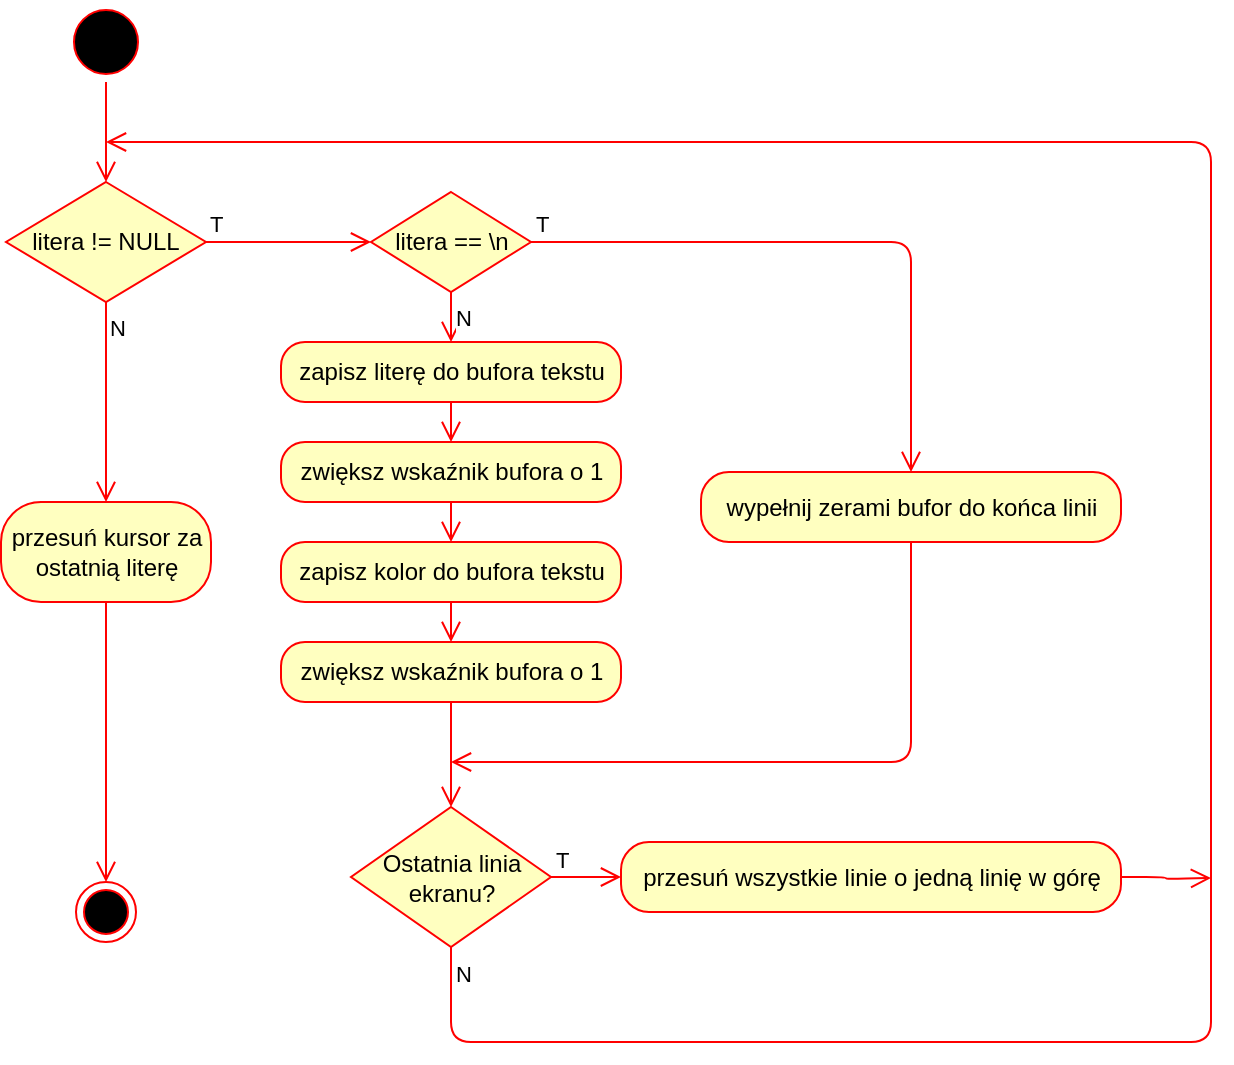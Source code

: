 <mxfile version="11.3.0" type="device" pages="1"><diagram id="g-WxUyKlXmjitNfh5CKn" name="Page-1"><mxGraphModel dx="1132" dy="606" grid="1" gridSize="10" guides="1" tooltips="1" connect="1" arrows="1" fold="1" page="1" pageScale="1" pageWidth="850" pageHeight="1100" math="0" shadow="0"><root><mxCell id="0"/><mxCell id="1" parent="0"/><mxCell id="V25FUH9mJV-iFirB_Art-1" value="" style="ellipse;html=1;shape=startState;fillColor=#000000;strokeColor=#ff0000;" vertex="1" parent="1"><mxGeometry x="150" y="60" width="40" height="40" as="geometry"/></mxCell><mxCell id="V25FUH9mJV-iFirB_Art-2" value="" style="edgeStyle=orthogonalEdgeStyle;html=1;verticalAlign=bottom;endArrow=open;endSize=8;strokeColor=#ff0000;entryX=0.5;entryY=0;entryDx=0;entryDy=0;" edge="1" source="V25FUH9mJV-iFirB_Art-1" parent="1" target="V25FUH9mJV-iFirB_Art-6"><mxGeometry relative="1" as="geometry"><mxPoint x="160" y="140" as="targetPoint"/></mxGeometry></mxCell><mxCell id="V25FUH9mJV-iFirB_Art-6" value="litera != NULL" style="rhombus;whiteSpace=wrap;html=1;fillColor=#ffffc0;strokeColor=#ff0000;" vertex="1" parent="1"><mxGeometry x="120" y="150" width="100" height="60" as="geometry"/></mxCell><mxCell id="V25FUH9mJV-iFirB_Art-7" value="T" style="edgeStyle=orthogonalEdgeStyle;html=1;align=left;verticalAlign=bottom;endArrow=open;endSize=8;strokeColor=#ff0000;entryX=0;entryY=0.5;entryDx=0;entryDy=0;exitX=1;exitY=0.5;exitDx=0;exitDy=0;" edge="1" source="V25FUH9mJV-iFirB_Art-6" parent="1" target="V25FUH9mJV-iFirB_Art-13"><mxGeometry x="-1" relative="1" as="geometry"><mxPoint x="352.5" y="190" as="targetPoint"/><mxPoint x="252.5" y="185" as="sourcePoint"/></mxGeometry></mxCell><mxCell id="V25FUH9mJV-iFirB_Art-8" value="N" style="edgeStyle=orthogonalEdgeStyle;html=1;align=left;verticalAlign=top;endArrow=open;endSize=8;strokeColor=#ff0000;entryX=0.5;entryY=0;entryDx=0;entryDy=0;" edge="1" source="V25FUH9mJV-iFirB_Art-6" parent="1" target="V25FUH9mJV-iFirB_Art-50"><mxGeometry x="-1" relative="1" as="geometry"><mxPoint x="180" y="260" as="targetPoint"/></mxGeometry></mxCell><mxCell id="V25FUH9mJV-iFirB_Art-13" value="litera == \n" style="rhombus;whiteSpace=wrap;html=1;fillColor=#ffffc0;strokeColor=#ff0000;" vertex="1" parent="1"><mxGeometry x="302.5" y="155" width="80" height="50" as="geometry"/></mxCell><mxCell id="V25FUH9mJV-iFirB_Art-14" value="T" style="edgeStyle=orthogonalEdgeStyle;html=1;align=left;verticalAlign=bottom;endArrow=open;endSize=8;strokeColor=#ff0000;entryX=0.5;entryY=0;entryDx=0;entryDy=0;" edge="1" source="V25FUH9mJV-iFirB_Art-13" parent="1" target="V25FUH9mJV-iFirB_Art-18"><mxGeometry x="-1" relative="1" as="geometry"><mxPoint x="452.5" y="260" as="targetPoint"/></mxGeometry></mxCell><mxCell id="V25FUH9mJV-iFirB_Art-15" value="N" style="edgeStyle=orthogonalEdgeStyle;html=1;align=left;verticalAlign=top;endArrow=open;endSize=8;strokeColor=#ff0000;entryX=0.5;entryY=0;entryDx=0;entryDy=0;" edge="1" source="V25FUH9mJV-iFirB_Art-13" parent="1" target="V25FUH9mJV-iFirB_Art-16"><mxGeometry x="-1" relative="1" as="geometry"><mxPoint x="342.5" y="310" as="targetPoint"/></mxGeometry></mxCell><mxCell id="V25FUH9mJV-iFirB_Art-16" value="zapisz literę do bufora tekstu" style="rounded=1;whiteSpace=wrap;html=1;arcSize=40;fontColor=#000000;fillColor=#ffffc0;strokeColor=#ff0000;" vertex="1" parent="1"><mxGeometry x="257.5" y="230" width="170" height="30" as="geometry"/></mxCell><mxCell id="V25FUH9mJV-iFirB_Art-17" value="" style="edgeStyle=orthogonalEdgeStyle;html=1;verticalAlign=bottom;endArrow=open;endSize=8;strokeColor=#ff0000;entryX=0.5;entryY=0;entryDx=0;entryDy=0;exitX=0.5;exitY=1;exitDx=0;exitDy=0;" edge="1" source="V25FUH9mJV-iFirB_Art-38" parent="1" target="V25FUH9mJV-iFirB_Art-23"><mxGeometry relative="1" as="geometry"><mxPoint x="342.5" y="470" as="targetPoint"/><mxPoint x="342.5" y="460" as="sourcePoint"/></mxGeometry></mxCell><mxCell id="V25FUH9mJV-iFirB_Art-18" value="wypełnij zerami bufor do końca linii" style="rounded=1;whiteSpace=wrap;html=1;arcSize=40;fontColor=#000000;fillColor=#ffffc0;strokeColor=#ff0000;" vertex="1" parent="1"><mxGeometry x="467.5" y="295" width="210" height="35" as="geometry"/></mxCell><mxCell id="V25FUH9mJV-iFirB_Art-19" value="" style="edgeStyle=orthogonalEdgeStyle;html=1;verticalAlign=bottom;endArrow=open;endSize=8;strokeColor=#ff0000;exitX=0.5;exitY=1;exitDx=0;exitDy=0;" edge="1" source="V25FUH9mJV-iFirB_Art-18" parent="1"><mxGeometry relative="1" as="geometry"><mxPoint x="342.5" y="440" as="targetPoint"/><mxPoint x="602.5" y="320" as="sourcePoint"/><Array as="points"><mxPoint x="572.5" y="440"/></Array></mxGeometry></mxCell><mxCell id="V25FUH9mJV-iFirB_Art-23" value="Ostatnia linia ekranu?" style="rhombus;whiteSpace=wrap;html=1;fillColor=#ffffc0;strokeColor=#ff0000;" vertex="1" parent="1"><mxGeometry x="292.5" y="462.5" width="100" height="70" as="geometry"/></mxCell><mxCell id="V25FUH9mJV-iFirB_Art-24" value="T" style="edgeStyle=orthogonalEdgeStyle;html=1;align=left;verticalAlign=bottom;endArrow=open;endSize=8;strokeColor=#ff0000;entryX=0;entryY=0.5;entryDx=0;entryDy=0;" edge="1" source="V25FUH9mJV-iFirB_Art-23" parent="1" target="V25FUH9mJV-iFirB_Art-42"><mxGeometry x="-1" relative="1" as="geometry"><mxPoint x="410.5" y="530" as="targetPoint"/></mxGeometry></mxCell><mxCell id="V25FUH9mJV-iFirB_Art-25" value="N" style="edgeStyle=orthogonalEdgeStyle;html=1;align=left;verticalAlign=top;endArrow=open;endSize=8;strokeColor=#ff0000;" edge="1" source="V25FUH9mJV-iFirB_Art-23" parent="1"><mxGeometry x="-1" relative="1" as="geometry"><mxPoint x="170" y="130" as="targetPoint"/><Array as="points"><mxPoint x="342.5" y="580"/><mxPoint x="722.5" y="580"/></Array></mxGeometry></mxCell><mxCell id="V25FUH9mJV-iFirB_Art-26" value="zwiększ wskaźnik bufora o 1" style="rounded=1;whiteSpace=wrap;html=1;arcSize=40;fontColor=#000000;fillColor=#ffffc0;strokeColor=#ff0000;" vertex="1" parent="1"><mxGeometry x="257.5" y="280" width="170" height="30" as="geometry"/></mxCell><mxCell id="V25FUH9mJV-iFirB_Art-27" value="" style="edgeStyle=orthogonalEdgeStyle;html=1;verticalAlign=bottom;endArrow=open;endSize=8;strokeColor=#ff0000;exitX=0.5;exitY=1;exitDx=0;exitDy=0;entryX=0.5;entryY=0;entryDx=0;entryDy=0;" edge="1" parent="1" source="V25FUH9mJV-iFirB_Art-16" target="V25FUH9mJV-iFirB_Art-26"><mxGeometry relative="1" as="geometry"><mxPoint x="272.5" y="280" as="targetPoint"/><mxPoint x="187.5" y="290" as="sourcePoint"/></mxGeometry></mxCell><mxCell id="V25FUH9mJV-iFirB_Art-36" value="zapisz kolor do bufora tekstu" style="rounded=1;whiteSpace=wrap;html=1;arcSize=40;fontColor=#000000;fillColor=#ffffc0;strokeColor=#ff0000;" vertex="1" parent="1"><mxGeometry x="257.5" y="330" width="170" height="30" as="geometry"/></mxCell><mxCell id="V25FUH9mJV-iFirB_Art-37" value="" style="edgeStyle=orthogonalEdgeStyle;html=1;verticalAlign=bottom;endArrow=open;endSize=8;strokeColor=#ff0000;exitX=0.5;exitY=1;exitDx=0;exitDy=0;entryX=0.5;entryY=0;entryDx=0;entryDy=0;" edge="1" parent="1" target="V25FUH9mJV-iFirB_Art-36" source="V25FUH9mJV-iFirB_Art-26"><mxGeometry relative="1" as="geometry"><mxPoint x="272.5" y="360" as="targetPoint"/><mxPoint x="342.5" y="340" as="sourcePoint"/></mxGeometry></mxCell><mxCell id="V25FUH9mJV-iFirB_Art-38" value="zwiększ wskaźnik bufora o 1" style="rounded=1;whiteSpace=wrap;html=1;arcSize=40;fontColor=#000000;fillColor=#ffffc0;strokeColor=#ff0000;" vertex="1" parent="1"><mxGeometry x="257.5" y="380" width="170" height="30" as="geometry"/></mxCell><mxCell id="V25FUH9mJV-iFirB_Art-39" value="" style="edgeStyle=orthogonalEdgeStyle;html=1;verticalAlign=bottom;endArrow=open;endSize=8;strokeColor=#ff0000;exitX=0.5;exitY=1;exitDx=0;exitDy=0;entryX=0.5;entryY=0;entryDx=0;entryDy=0;" edge="1" parent="1" target="V25FUH9mJV-iFirB_Art-38" source="V25FUH9mJV-iFirB_Art-36"><mxGeometry relative="1" as="geometry"><mxPoint x="272.5" y="385" as="targetPoint"/><mxPoint x="342.5" y="365" as="sourcePoint"/></mxGeometry></mxCell><mxCell id="V25FUH9mJV-iFirB_Art-42" value="przesuń wszystkie linie o jedną linię w górę" style="rounded=1;whiteSpace=wrap;html=1;arcSize=40;fontColor=#000000;fillColor=#ffffc0;strokeColor=#ff0000;" vertex="1" parent="1"><mxGeometry x="427.5" y="480" width="250" height="35" as="geometry"/></mxCell><mxCell id="V25FUH9mJV-iFirB_Art-43" value="" style="edgeStyle=orthogonalEdgeStyle;html=1;verticalAlign=bottom;endArrow=open;endSize=8;strokeColor=#ff0000;exitX=1;exitY=0.5;exitDx=0;exitDy=0;" edge="1" parent="1" source="V25FUH9mJV-iFirB_Art-42"><mxGeometry relative="1" as="geometry"><mxPoint x="722.5" y="498" as="targetPoint"/><mxPoint x="682.5" y="505" as="sourcePoint"/></mxGeometry></mxCell><mxCell id="V25FUH9mJV-iFirB_Art-45" value="" style="ellipse;html=1;shape=endState;fillColor=#000000;strokeColor=#ff0000;" vertex="1" parent="1"><mxGeometry x="155" y="500" width="30" height="30" as="geometry"/></mxCell><mxCell id="V25FUH9mJV-iFirB_Art-50" value="przesuń kursor za ostatnią literę" style="rounded=1;whiteSpace=wrap;html=1;arcSize=40;fontColor=#000000;fillColor=#ffffc0;strokeColor=#ff0000;" vertex="1" parent="1"><mxGeometry x="117.5" y="310" width="105" height="50" as="geometry"/></mxCell><mxCell id="V25FUH9mJV-iFirB_Art-51" value="" style="edgeStyle=orthogonalEdgeStyle;html=1;verticalAlign=bottom;endArrow=open;endSize=8;strokeColor=#ff0000;exitX=0.5;exitY=1;exitDx=0;exitDy=0;entryX=0.5;entryY=0;entryDx=0;entryDy=0;" edge="1" parent="1" source="V25FUH9mJV-iFirB_Art-50" target="V25FUH9mJV-iFirB_Art-45"><mxGeometry relative="1" as="geometry"><mxPoint x="180.5" y="390" as="targetPoint"/><mxPoint x="127.5" y="210" as="sourcePoint"/></mxGeometry></mxCell></root></mxGraphModel></diagram></mxfile>